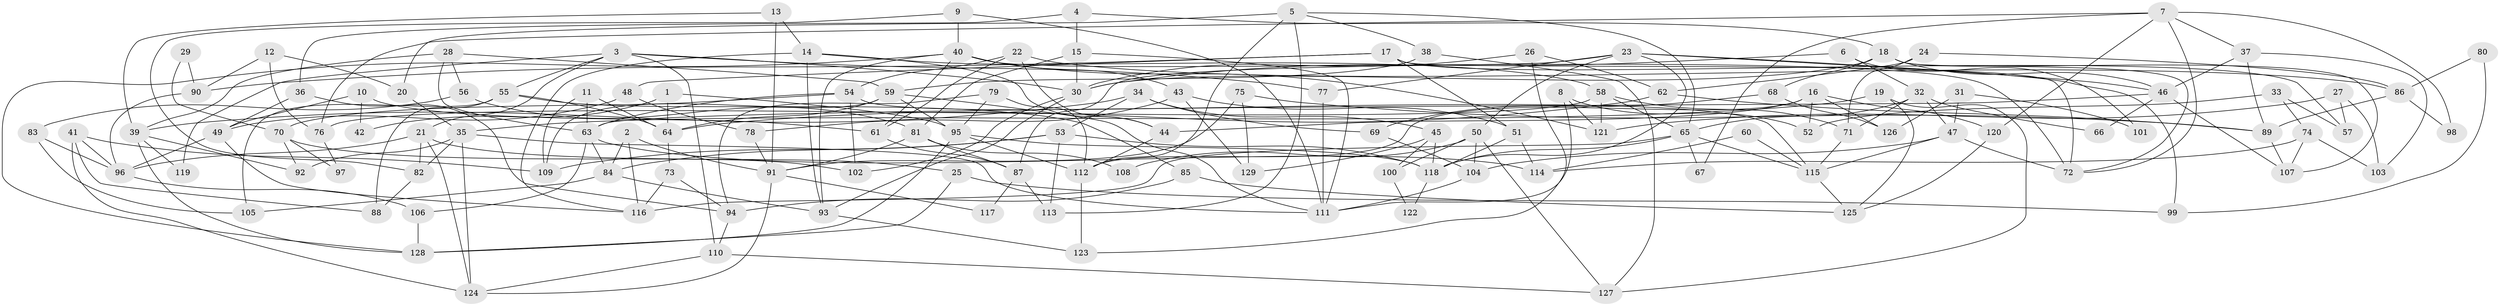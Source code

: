 // coarse degree distribution, {3: 0.21568627450980393, 6: 0.09803921568627451, 20: 0.0196078431372549, 13: 0.0392156862745098, 5: 0.058823529411764705, 10: 0.0196078431372549, 8: 0.13725490196078433, 11: 0.058823529411764705, 4: 0.13725490196078433, 9: 0.0784313725490196, 7: 0.058823529411764705, 12: 0.0196078431372549, 2: 0.058823529411764705}
// Generated by graph-tools (version 1.1) at 2025/18/03/04/25 18:18:31]
// undirected, 129 vertices, 258 edges
graph export_dot {
graph [start="1"]
  node [color=gray90,style=filled];
  1;
  2;
  3;
  4;
  5;
  6;
  7;
  8;
  9;
  10;
  11;
  12;
  13;
  14;
  15;
  16;
  17;
  18;
  19;
  20;
  21;
  22;
  23;
  24;
  25;
  26;
  27;
  28;
  29;
  30;
  31;
  32;
  33;
  34;
  35;
  36;
  37;
  38;
  39;
  40;
  41;
  42;
  43;
  44;
  45;
  46;
  47;
  48;
  49;
  50;
  51;
  52;
  53;
  54;
  55;
  56;
  57;
  58;
  59;
  60;
  61;
  62;
  63;
  64;
  65;
  66;
  67;
  68;
  69;
  70;
  71;
  72;
  73;
  74;
  75;
  76;
  77;
  78;
  79;
  80;
  81;
  82;
  83;
  84;
  85;
  86;
  87;
  88;
  89;
  90;
  91;
  92;
  93;
  94;
  95;
  96;
  97;
  98;
  99;
  100;
  101;
  102;
  103;
  104;
  105;
  106;
  107;
  108;
  109;
  110;
  111;
  112;
  113;
  114;
  115;
  116;
  117;
  118;
  119;
  120;
  121;
  122;
  123;
  124;
  125;
  126;
  127;
  128;
  129;
  1 -- 64;
  1 -- 95;
  1 -- 42;
  2 -- 116;
  2 -- 91;
  2 -- 84;
  3 -- 30;
  3 -- 55;
  3 -- 21;
  3 -- 77;
  3 -- 110;
  3 -- 119;
  4 -- 15;
  4 -- 18;
  4 -- 36;
  5 -- 112;
  5 -- 113;
  5 -- 20;
  5 -- 38;
  5 -- 65;
  6 -- 32;
  6 -- 30;
  6 -- 101;
  7 -- 76;
  7 -- 37;
  7 -- 67;
  7 -- 72;
  7 -- 98;
  7 -- 120;
  8 -- 121;
  8 -- 111;
  8 -- 52;
  9 -- 40;
  9 -- 111;
  9 -- 82;
  10 -- 49;
  10 -- 61;
  10 -- 42;
  11 -- 109;
  11 -- 64;
  11 -- 63;
  12 -- 20;
  12 -- 90;
  12 -- 76;
  13 -- 91;
  13 -- 39;
  13 -- 14;
  14 -- 93;
  14 -- 44;
  14 -- 58;
  14 -- 116;
  15 -- 111;
  15 -- 30;
  15 -- 81;
  16 -- 44;
  16 -- 112;
  16 -- 52;
  16 -- 120;
  16 -- 126;
  17 -- 48;
  17 -- 72;
  17 -- 51;
  17 -- 57;
  17 -- 90;
  18 -- 72;
  18 -- 46;
  18 -- 30;
  18 -- 68;
  18 -- 107;
  19 -- 125;
  19 -- 127;
  19 -- 35;
  20 -- 35;
  21 -- 82;
  21 -- 25;
  21 -- 96;
  21 -- 124;
  22 -- 54;
  22 -- 61;
  22 -- 44;
  22 -- 86;
  23 -- 77;
  23 -- 118;
  23 -- 46;
  23 -- 50;
  23 -- 87;
  23 -- 99;
  24 -- 86;
  24 -- 62;
  24 -- 71;
  25 -- 128;
  25 -- 99;
  26 -- 123;
  26 -- 30;
  26 -- 62;
  27 -- 121;
  27 -- 103;
  27 -- 57;
  28 -- 63;
  28 -- 59;
  28 -- 39;
  28 -- 56;
  29 -- 90;
  29 -- 70;
  30 -- 93;
  30 -- 102;
  31 -- 47;
  31 -- 126;
  31 -- 101;
  32 -- 71;
  32 -- 65;
  32 -- 47;
  32 -- 66;
  33 -- 57;
  33 -- 52;
  33 -- 74;
  34 -- 45;
  34 -- 39;
  34 -- 53;
  34 -- 69;
  35 -- 111;
  35 -- 82;
  35 -- 92;
  35 -- 124;
  36 -- 94;
  36 -- 49;
  37 -- 89;
  37 -- 46;
  37 -- 103;
  38 -- 59;
  38 -- 127;
  39 -- 92;
  39 -- 119;
  39 -- 128;
  40 -- 128;
  40 -- 72;
  40 -- 43;
  40 -- 61;
  40 -- 93;
  40 -- 121;
  41 -- 124;
  41 -- 96;
  41 -- 88;
  41 -- 109;
  43 -- 51;
  43 -- 78;
  43 -- 129;
  44 -- 112;
  45 -- 129;
  45 -- 118;
  45 -- 100;
  46 -- 107;
  46 -- 63;
  46 -- 66;
  47 -- 115;
  47 -- 72;
  47 -- 104;
  48 -- 49;
  48 -- 78;
  49 -- 116;
  49 -- 96;
  50 -- 127;
  50 -- 100;
  50 -- 104;
  50 -- 108;
  51 -- 118;
  51 -- 114;
  53 -- 84;
  53 -- 109;
  53 -- 113;
  53 -- 118;
  54 -- 115;
  54 -- 63;
  54 -- 70;
  54 -- 102;
  55 -- 64;
  55 -- 88;
  55 -- 85;
  55 -- 105;
  56 -- 83;
  56 -- 81;
  58 -- 65;
  58 -- 71;
  58 -- 76;
  58 -- 121;
  59 -- 95;
  59 -- 109;
  59 -- 64;
  59 -- 111;
  60 -- 115;
  60 -- 114;
  61 -- 87;
  62 -- 64;
  62 -- 89;
  63 -- 84;
  63 -- 106;
  63 -- 114;
  64 -- 73;
  65 -- 118;
  65 -- 67;
  65 -- 115;
  65 -- 116;
  68 -- 69;
  68 -- 126;
  69 -- 104;
  70 -- 102;
  70 -- 92;
  70 -- 97;
  71 -- 115;
  73 -- 116;
  73 -- 94;
  74 -- 114;
  74 -- 103;
  74 -- 107;
  75 -- 89;
  75 -- 91;
  75 -- 129;
  76 -- 97;
  77 -- 111;
  78 -- 91;
  79 -- 94;
  79 -- 112;
  79 -- 95;
  80 -- 86;
  80 -- 99;
  81 -- 87;
  81 -- 91;
  81 -- 108;
  82 -- 88;
  83 -- 96;
  83 -- 105;
  84 -- 93;
  84 -- 105;
  85 -- 125;
  85 -- 94;
  86 -- 89;
  86 -- 98;
  87 -- 113;
  87 -- 117;
  89 -- 107;
  90 -- 96;
  91 -- 124;
  91 -- 117;
  93 -- 123;
  94 -- 110;
  95 -- 128;
  95 -- 112;
  95 -- 118;
  96 -- 106;
  100 -- 122;
  104 -- 111;
  106 -- 128;
  110 -- 124;
  110 -- 127;
  112 -- 123;
  115 -- 125;
  118 -- 122;
  120 -- 125;
}
